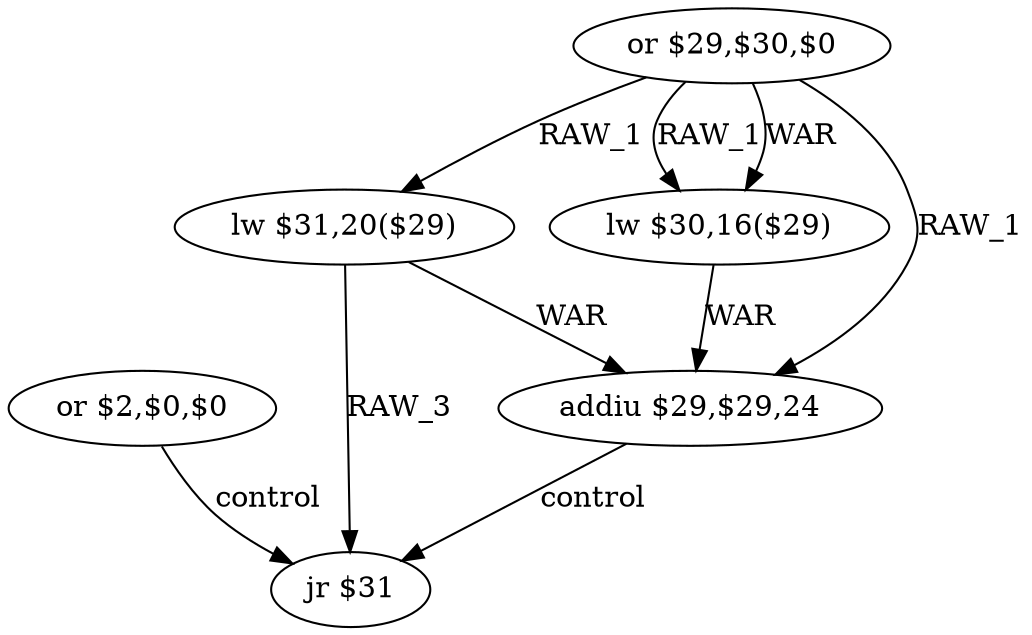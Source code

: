 digraph G1 {
node [shape = ellipse];
i0 [label = "or $2,$0,$0"] ;
i0 ->  i5 [label= "control"];
i5 [label = "jr $31"] ;
i1 [label = "or $29,$30,$0"] ;
i1 ->  i2 [label= "RAW_1"];
i1 ->  i3 [label= "RAW_1"];
i1 ->  i3 [label= "WAR"];
i1 ->  i4 [label= "RAW_1"];
i2 [label = "lw $31,20($29)"] ;
i2 ->  i4 [label= "WAR"];
i2 ->  i5 [label= "RAW_3"];
i4 [label = "addiu $29,$29,24"] ;
i4 ->  i5 [label= "control"];
i3 [label = "lw $30,16($29)"] ;
i3 ->  i4 [label= "WAR"];
}
